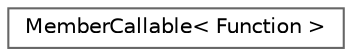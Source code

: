 digraph "类继承关系图"
{
 // LATEX_PDF_SIZE
  bgcolor="transparent";
  edge [fontname=Helvetica,fontsize=10,labelfontname=Helvetica,labelfontsize=10];
  node [fontname=Helvetica,fontsize=10,shape=box,height=0.2,width=0.4];
  rankdir="LR";
  Node0 [id="Node000000",label="MemberCallable\< Function \>",height=0.2,width=0.4,color="grey40", fillcolor="white", style="filled",URL="$class_async_1_1_member_callable.html",tooltip="成员函数调用器模板类。"];
}
